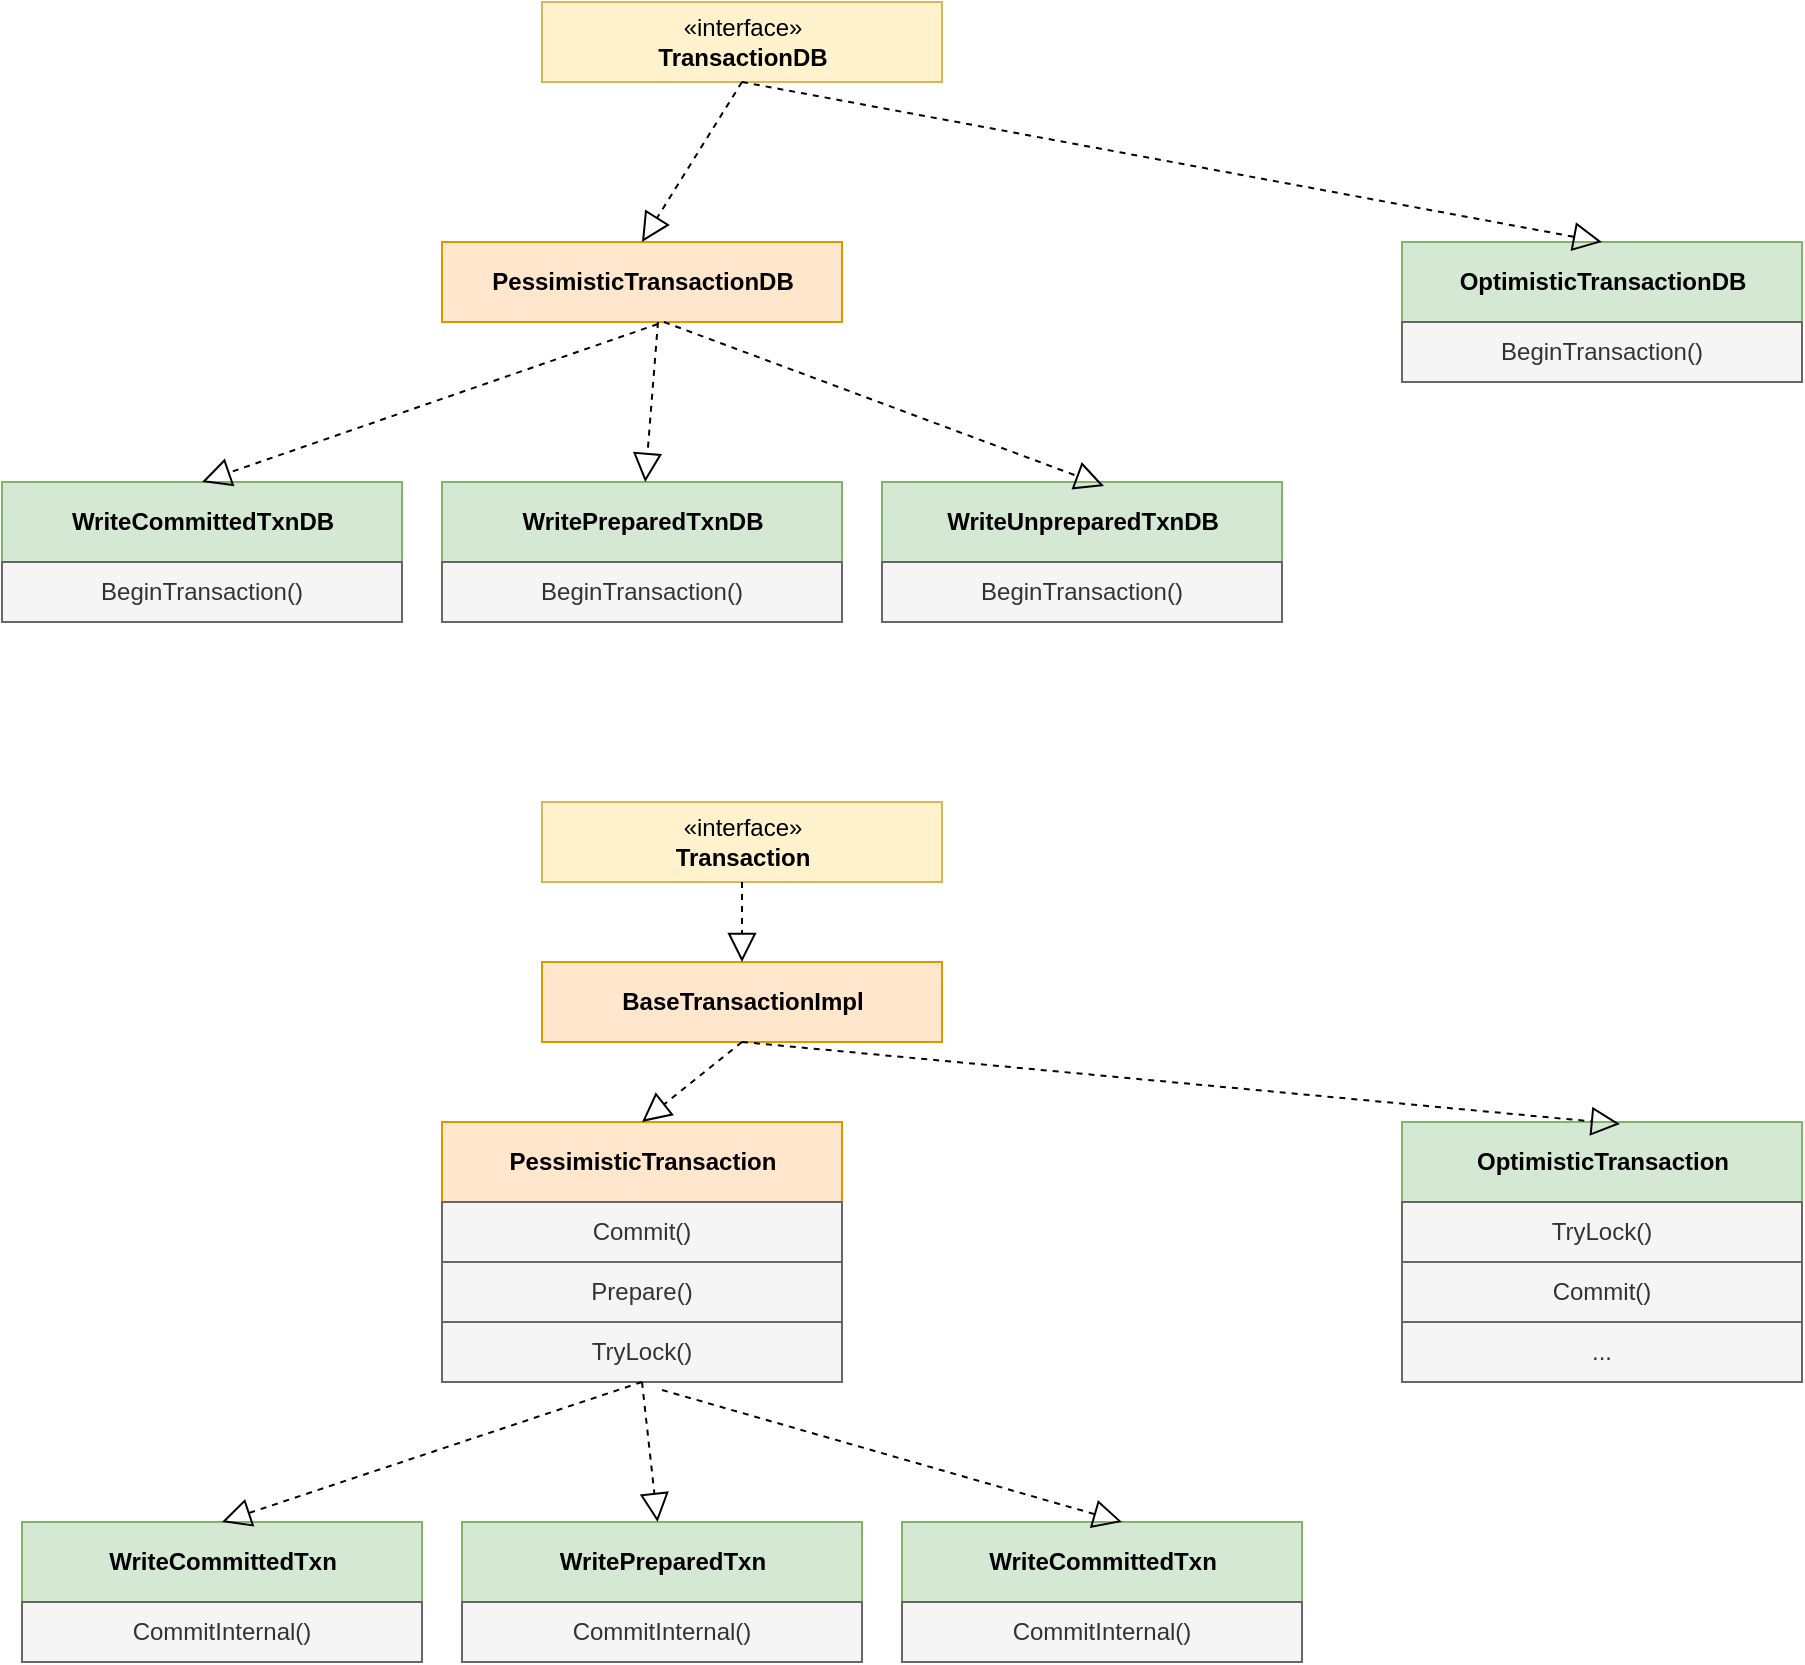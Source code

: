 <mxfile version="14.9.3" type="github">
  <diagram id="8KGm0N4p7uLPsV3gt4K9" name="Page-1">
    <mxGraphModel dx="2272" dy="839" grid="1" gridSize="10" guides="1" tooltips="1" connect="1" arrows="1" fold="1" page="1" pageScale="1" pageWidth="850" pageHeight="1100" math="0" shadow="0">
      <root>
        <mxCell id="0" />
        <mxCell id="1" parent="0" />
        <mxCell id="wUhDLif7GBNQYp5O0AHX-3" value="«interface»&lt;br&gt;&lt;b&gt;TransactionDB&lt;/b&gt;" style="html=1;fillColor=#fff2cc;strokeColor=#d6b656;" parent="1" vertex="1">
          <mxGeometry x="-510" y="140" width="200" height="40" as="geometry" />
        </mxCell>
        <mxCell id="wUhDLif7GBNQYp5O0AHX-5" value="&lt;b&gt;PessimisticTransactionDB &lt;/b&gt;" style="html=1;fillColor=#ffe6cc;strokeColor=#d79b00;" parent="1" vertex="1">
          <mxGeometry x="-560" y="260" width="200" height="40" as="geometry" />
        </mxCell>
        <mxCell id="wUhDLif7GBNQYp5O0AHX-6" value="OptimisticTransactionDB " style="html=1;fillColor=#d5e8d4;strokeColor=#82b366;fontStyle=1" parent="1" vertex="1">
          <mxGeometry x="-80" y="260" width="200" height="40" as="geometry" />
        </mxCell>
        <mxCell id="wUhDLif7GBNQYp5O0AHX-8" value="BeginTransaction()" style="rounded=0;whiteSpace=wrap;html=1;fillColor=#f5f5f5;strokeColor=#666666;fontColor=#333333;" parent="1" vertex="1">
          <mxGeometry x="-80" y="300" width="200" height="30" as="geometry" />
        </mxCell>
        <mxCell id="wUhDLif7GBNQYp5O0AHX-11" value="PessimisticTransaction" style="html=1;fillColor=#ffe6cc;strokeColor=#d79b00;fontStyle=1" parent="1" vertex="1">
          <mxGeometry x="-560" y="700" width="200" height="40" as="geometry" />
        </mxCell>
        <mxCell id="wUhDLif7GBNQYp5O0AHX-13" value="OptimisticTransaction" style="html=1;fillColor=#d5e8d4;strokeColor=#82b366;fontStyle=1" parent="1" vertex="1">
          <mxGeometry x="-80" y="700" width="200" height="40" as="geometry" />
        </mxCell>
        <mxCell id="wUhDLif7GBNQYp5O0AHX-15" value="«interface»&lt;br&gt;&lt;b&gt;Transaction&lt;/b&gt;" style="html=1;fillColor=#fff2cc;strokeColor=#d6b656;" parent="1" vertex="1">
          <mxGeometry x="-510" y="540" width="200" height="40" as="geometry" />
        </mxCell>
        <mxCell id="wUhDLif7GBNQYp5O0AHX-30" value="&lt;b&gt;BaseTransactionImpl&lt;/b&gt;" style="html=1;fillColor=#ffe6cc;strokeColor=#d79b00;" parent="1" vertex="1">
          <mxGeometry x="-510" y="620" width="200" height="40" as="geometry" />
        </mxCell>
        <mxCell id="wUhDLif7GBNQYp5O0AHX-31" value="" style="endArrow=block;dashed=1;endFill=0;endSize=12;html=1;exitX=0.5;exitY=1;exitDx=0;exitDy=0;entryX=0.5;entryY=0;entryDx=0;entryDy=0;" parent="1" source="wUhDLif7GBNQYp5O0AHX-3" edge="1" target="wUhDLif7GBNQYp5O0AHX-5">
          <mxGeometry width="160" relative="1" as="geometry">
            <mxPoint x="-780" y="250" as="sourcePoint" />
            <mxPoint x="-500" y="240" as="targetPoint" />
          </mxGeometry>
        </mxCell>
        <mxCell id="wUhDLif7GBNQYp5O0AHX-33" value="" style="endArrow=block;dashed=1;endFill=0;endSize=12;html=1;exitX=0.5;exitY=1;exitDx=0;exitDy=0;entryX=0.5;entryY=0;entryDx=0;entryDy=0;" parent="1" source="wUhDLif7GBNQYp5O0AHX-3" target="wUhDLif7GBNQYp5O0AHX-6" edge="1">
          <mxGeometry width="160" relative="1" as="geometry">
            <mxPoint x="-620" y="280" as="sourcePoint" />
            <mxPoint x="-460" y="280" as="targetPoint" />
          </mxGeometry>
        </mxCell>
        <mxCell id="wUhDLif7GBNQYp5O0AHX-38" value="" style="endArrow=block;dashed=1;endFill=0;endSize=12;html=1;exitX=0.5;exitY=1;exitDx=0;exitDy=0;entryX=0.5;entryY=0;entryDx=0;entryDy=0;" parent="1" source="wUhDLif7GBNQYp5O0AHX-15" target="wUhDLif7GBNQYp5O0AHX-30" edge="1">
          <mxGeometry width="160" relative="1" as="geometry">
            <mxPoint x="-785" y="680" as="sourcePoint" />
            <mxPoint x="-645" y="740" as="targetPoint" />
          </mxGeometry>
        </mxCell>
        <mxCell id="wUhDLif7GBNQYp5O0AHX-40" value="" style="endArrow=block;dashed=1;endFill=0;endSize=12;html=1;exitX=0.5;exitY=1;exitDx=0;exitDy=0;entryX=0.5;entryY=0;entryDx=0;entryDy=0;" parent="1" source="wUhDLif7GBNQYp5O0AHX-30" target="wUhDLif7GBNQYp5O0AHX-11" edge="1">
          <mxGeometry width="160" relative="1" as="geometry">
            <mxPoint x="-795" y="780" as="sourcePoint" />
            <mxPoint x="-655" y="840" as="targetPoint" />
          </mxGeometry>
        </mxCell>
        <mxCell id="wUhDLif7GBNQYp5O0AHX-41" value="" style="endArrow=block;dashed=1;endFill=0;endSize=12;html=1;entryX=0.545;entryY=0.025;entryDx=0;entryDy=0;exitX=0.5;exitY=1;exitDx=0;exitDy=0;entryPerimeter=0;" parent="1" source="wUhDLif7GBNQYp5O0AHX-30" target="wUhDLif7GBNQYp5O0AHX-13" edge="1">
          <mxGeometry width="160" relative="1" as="geometry">
            <mxPoint x="-785" y="750" as="sourcePoint" />
            <mxPoint x="-665" y="840" as="targetPoint" />
          </mxGeometry>
        </mxCell>
        <mxCell id="Xe59qDCcCS6_xqgz3qhU-2" value="TryLock()" style="rounded=0;whiteSpace=wrap;html=1;fillColor=#f5f5f5;strokeColor=#666666;fontColor=#333333;" vertex="1" parent="1">
          <mxGeometry x="-80" y="740" width="200" height="30" as="geometry" />
        </mxCell>
        <mxCell id="Xe59qDCcCS6_xqgz3qhU-4" value="Commit()" style="rounded=0;whiteSpace=wrap;html=1;fillColor=#f5f5f5;strokeColor=#666666;fontColor=#333333;" vertex="1" parent="1">
          <mxGeometry x="-80" y="770" width="200" height="30" as="geometry" />
        </mxCell>
        <mxCell id="Xe59qDCcCS6_xqgz3qhU-6" value="..." style="rounded=0;whiteSpace=wrap;html=1;fillColor=#f5f5f5;strokeColor=#666666;fontColor=#333333;" vertex="1" parent="1">
          <mxGeometry x="-80" y="800" width="200" height="30" as="geometry" />
        </mxCell>
        <mxCell id="Xe59qDCcCS6_xqgz3qhU-7" value="WriteCommittedTxnDB" style="html=1;fillColor=#d5e8d4;strokeColor=#82b366;fontStyle=1" vertex="1" parent="1">
          <mxGeometry x="-780" y="380" width="200" height="40" as="geometry" />
        </mxCell>
        <mxCell id="Xe59qDCcCS6_xqgz3qhU-8" value="TryLock()" style="rounded=0;whiteSpace=wrap;html=1;fillColor=#f5f5f5;strokeColor=#666666;fontColor=#333333;" vertex="1" parent="1">
          <mxGeometry x="-560" y="800" width="200" height="30" as="geometry" />
        </mxCell>
        <mxCell id="Xe59qDCcCS6_xqgz3qhU-9" value="BeginTransaction()" style="rounded=0;whiteSpace=wrap;html=1;fillColor=#f5f5f5;strokeColor=#666666;fontColor=#333333;" vertex="1" parent="1">
          <mxGeometry x="-780" y="420" width="200" height="30" as="geometry" />
        </mxCell>
        <mxCell id="Xe59qDCcCS6_xqgz3qhU-11" value="WritePreparedTxn" style="html=1;fillColor=#d5e8d4;strokeColor=#82b366;fontStyle=1" vertex="1" parent="1">
          <mxGeometry x="-550" y="900" width="200" height="40" as="geometry" />
        </mxCell>
        <mxCell id="Xe59qDCcCS6_xqgz3qhU-13" value="CommitInternal()" style="rounded=0;whiteSpace=wrap;html=1;fillColor=#f5f5f5;strokeColor=#666666;fontColor=#333333;" vertex="1" parent="1">
          <mxGeometry x="-550" y="940" width="200" height="30" as="geometry" />
        </mxCell>
        <mxCell id="Xe59qDCcCS6_xqgz3qhU-15" value="WritePreparedTxnDB" style="html=1;fillColor=#d5e8d4;strokeColor=#82b366;fontStyle=1" vertex="1" parent="1">
          <mxGeometry x="-560" y="380" width="200" height="40" as="geometry" />
        </mxCell>
        <mxCell id="Xe59qDCcCS6_xqgz3qhU-16" value="BeginTransaction()" style="rounded=0;whiteSpace=wrap;html=1;fillColor=#f5f5f5;strokeColor=#666666;fontColor=#333333;" vertex="1" parent="1">
          <mxGeometry x="-560" y="420" width="200" height="30" as="geometry" />
        </mxCell>
        <mxCell id="Xe59qDCcCS6_xqgz3qhU-17" value="" style="endArrow=block;dashed=1;endFill=0;endSize=12;html=1;exitX=0.54;exitY=1.025;exitDx=0;exitDy=0;exitPerimeter=0;entryX=0.5;entryY=0;entryDx=0;entryDy=0;" edge="1" parent="1" source="wUhDLif7GBNQYp5O0AHX-5" target="Xe59qDCcCS6_xqgz3qhU-7">
          <mxGeometry width="160" relative="1" as="geometry">
            <mxPoint x="-500" y="280" as="sourcePoint" />
            <mxPoint x="-590" y="340" as="targetPoint" />
          </mxGeometry>
        </mxCell>
        <mxCell id="Xe59qDCcCS6_xqgz3qhU-18" value="WriteUnpreparedTxnDB" style="html=1;fillColor=#d5e8d4;strokeColor=#82b366;fontStyle=1" vertex="1" parent="1">
          <mxGeometry x="-340" y="380" width="200" height="40" as="geometry" />
        </mxCell>
        <mxCell id="Xe59qDCcCS6_xqgz3qhU-19" value="BeginTransaction()" style="rounded=0;whiteSpace=wrap;html=1;fillColor=#f5f5f5;strokeColor=#666666;fontColor=#333333;" vertex="1" parent="1">
          <mxGeometry x="-340" y="420" width="200" height="30" as="geometry" />
        </mxCell>
        <mxCell id="Xe59qDCcCS6_xqgz3qhU-20" value="" style="endArrow=block;dashed=1;endFill=0;endSize=12;html=1;" edge="1" parent="1" target="Xe59qDCcCS6_xqgz3qhU-15">
          <mxGeometry width="160" relative="1" as="geometry">
            <mxPoint x="-452" y="300" as="sourcePoint" />
            <mxPoint x="-670" y="390" as="targetPoint" />
          </mxGeometry>
        </mxCell>
        <mxCell id="Xe59qDCcCS6_xqgz3qhU-21" value="" style="endArrow=block;dashed=1;endFill=0;endSize=12;html=1;entryX=0.555;entryY=0.05;entryDx=0;entryDy=0;entryPerimeter=0;exitX=0.555;exitY=1;exitDx=0;exitDy=0;exitPerimeter=0;" edge="1" parent="1" source="wUhDLif7GBNQYp5O0AHX-5" target="Xe59qDCcCS6_xqgz3qhU-18">
          <mxGeometry width="160" relative="1" as="geometry">
            <mxPoint x="-490" y="290" as="sourcePoint" />
            <mxPoint x="-456.667" y="390" as="targetPoint" />
          </mxGeometry>
        </mxCell>
        <mxCell id="Xe59qDCcCS6_xqgz3qhU-25" value="" style="endArrow=block;dashed=1;endFill=0;endSize=12;html=1;exitX=0.5;exitY=1;exitDx=0;exitDy=0;" edge="1" parent="1" source="Xe59qDCcCS6_xqgz3qhU-8" target="Xe59qDCcCS6_xqgz3qhU-11">
          <mxGeometry width="160" relative="1" as="geometry">
            <mxPoint x="-442" y="310" as="sourcePoint" />
            <mxPoint x="-448.4" y="390" as="targetPoint" />
          </mxGeometry>
        </mxCell>
        <mxCell id="Xe59qDCcCS6_xqgz3qhU-26" value="WriteCommittedTxn" style="html=1;fillColor=#d5e8d4;strokeColor=#82b366;fontStyle=1" vertex="1" parent="1">
          <mxGeometry x="-770" y="900" width="200" height="40" as="geometry" />
        </mxCell>
        <mxCell id="Xe59qDCcCS6_xqgz3qhU-27" value="Commit()" style="rounded=0;whiteSpace=wrap;html=1;fillColor=#f5f5f5;strokeColor=#666666;fontColor=#333333;" vertex="1" parent="1">
          <mxGeometry x="-560" y="740" width="200" height="30" as="geometry" />
        </mxCell>
        <mxCell id="Xe59qDCcCS6_xqgz3qhU-28" value="" style="endArrow=block;dashed=1;endFill=0;endSize=12;html=1;exitX=0.5;exitY=1;exitDx=0;exitDy=0;entryX=0.5;entryY=0;entryDx=0;entryDy=0;" edge="1" parent="1" source="Xe59qDCcCS6_xqgz3qhU-8" target="Xe59qDCcCS6_xqgz3qhU-26">
          <mxGeometry width="160" relative="1" as="geometry">
            <mxPoint x="-450" y="780" as="sourcePoint" />
            <mxPoint x="-450" y="850" as="targetPoint" />
          </mxGeometry>
        </mxCell>
        <mxCell id="Xe59qDCcCS6_xqgz3qhU-29" value="WriteCommittedTxn" style="html=1;fillColor=#d5e8d4;strokeColor=#82b366;fontStyle=1" vertex="1" parent="1">
          <mxGeometry x="-330" y="900" width="200" height="40" as="geometry" />
        </mxCell>
        <mxCell id="Xe59qDCcCS6_xqgz3qhU-30" value="CommitInternal()" style="rounded=0;whiteSpace=wrap;html=1;fillColor=#f5f5f5;strokeColor=#666666;fontColor=#333333;" vertex="1" parent="1">
          <mxGeometry x="-330" y="940" width="200" height="30" as="geometry" />
        </mxCell>
        <mxCell id="Xe59qDCcCS6_xqgz3qhU-31" value="" style="endArrow=block;dashed=1;endFill=0;endSize=12;html=1;entryX=0.55;entryY=0;entryDx=0;entryDy=0;entryPerimeter=0;exitX=0.55;exitY=1.133;exitDx=0;exitDy=0;exitPerimeter=0;" edge="1" parent="1" source="Xe59qDCcCS6_xqgz3qhU-8" target="Xe59qDCcCS6_xqgz3qhU-29">
          <mxGeometry width="160" relative="1" as="geometry">
            <mxPoint x="-460" y="770" as="sourcePoint" />
            <mxPoint x="-450" y="850" as="targetPoint" />
          </mxGeometry>
        </mxCell>
        <mxCell id="Xe59qDCcCS6_xqgz3qhU-33" value="CommitInternal()" style="rounded=0;whiteSpace=wrap;html=1;fillColor=#f5f5f5;strokeColor=#666666;fontColor=#333333;" vertex="1" parent="1">
          <mxGeometry x="-770" y="940" width="200" height="30" as="geometry" />
        </mxCell>
        <mxCell id="Xe59qDCcCS6_xqgz3qhU-34" value="Prepare()" style="rounded=0;whiteSpace=wrap;html=1;fillColor=#f5f5f5;strokeColor=#666666;fontColor=#333333;" vertex="1" parent="1">
          <mxGeometry x="-560" y="770" width="200" height="30" as="geometry" />
        </mxCell>
      </root>
    </mxGraphModel>
  </diagram>
</mxfile>
